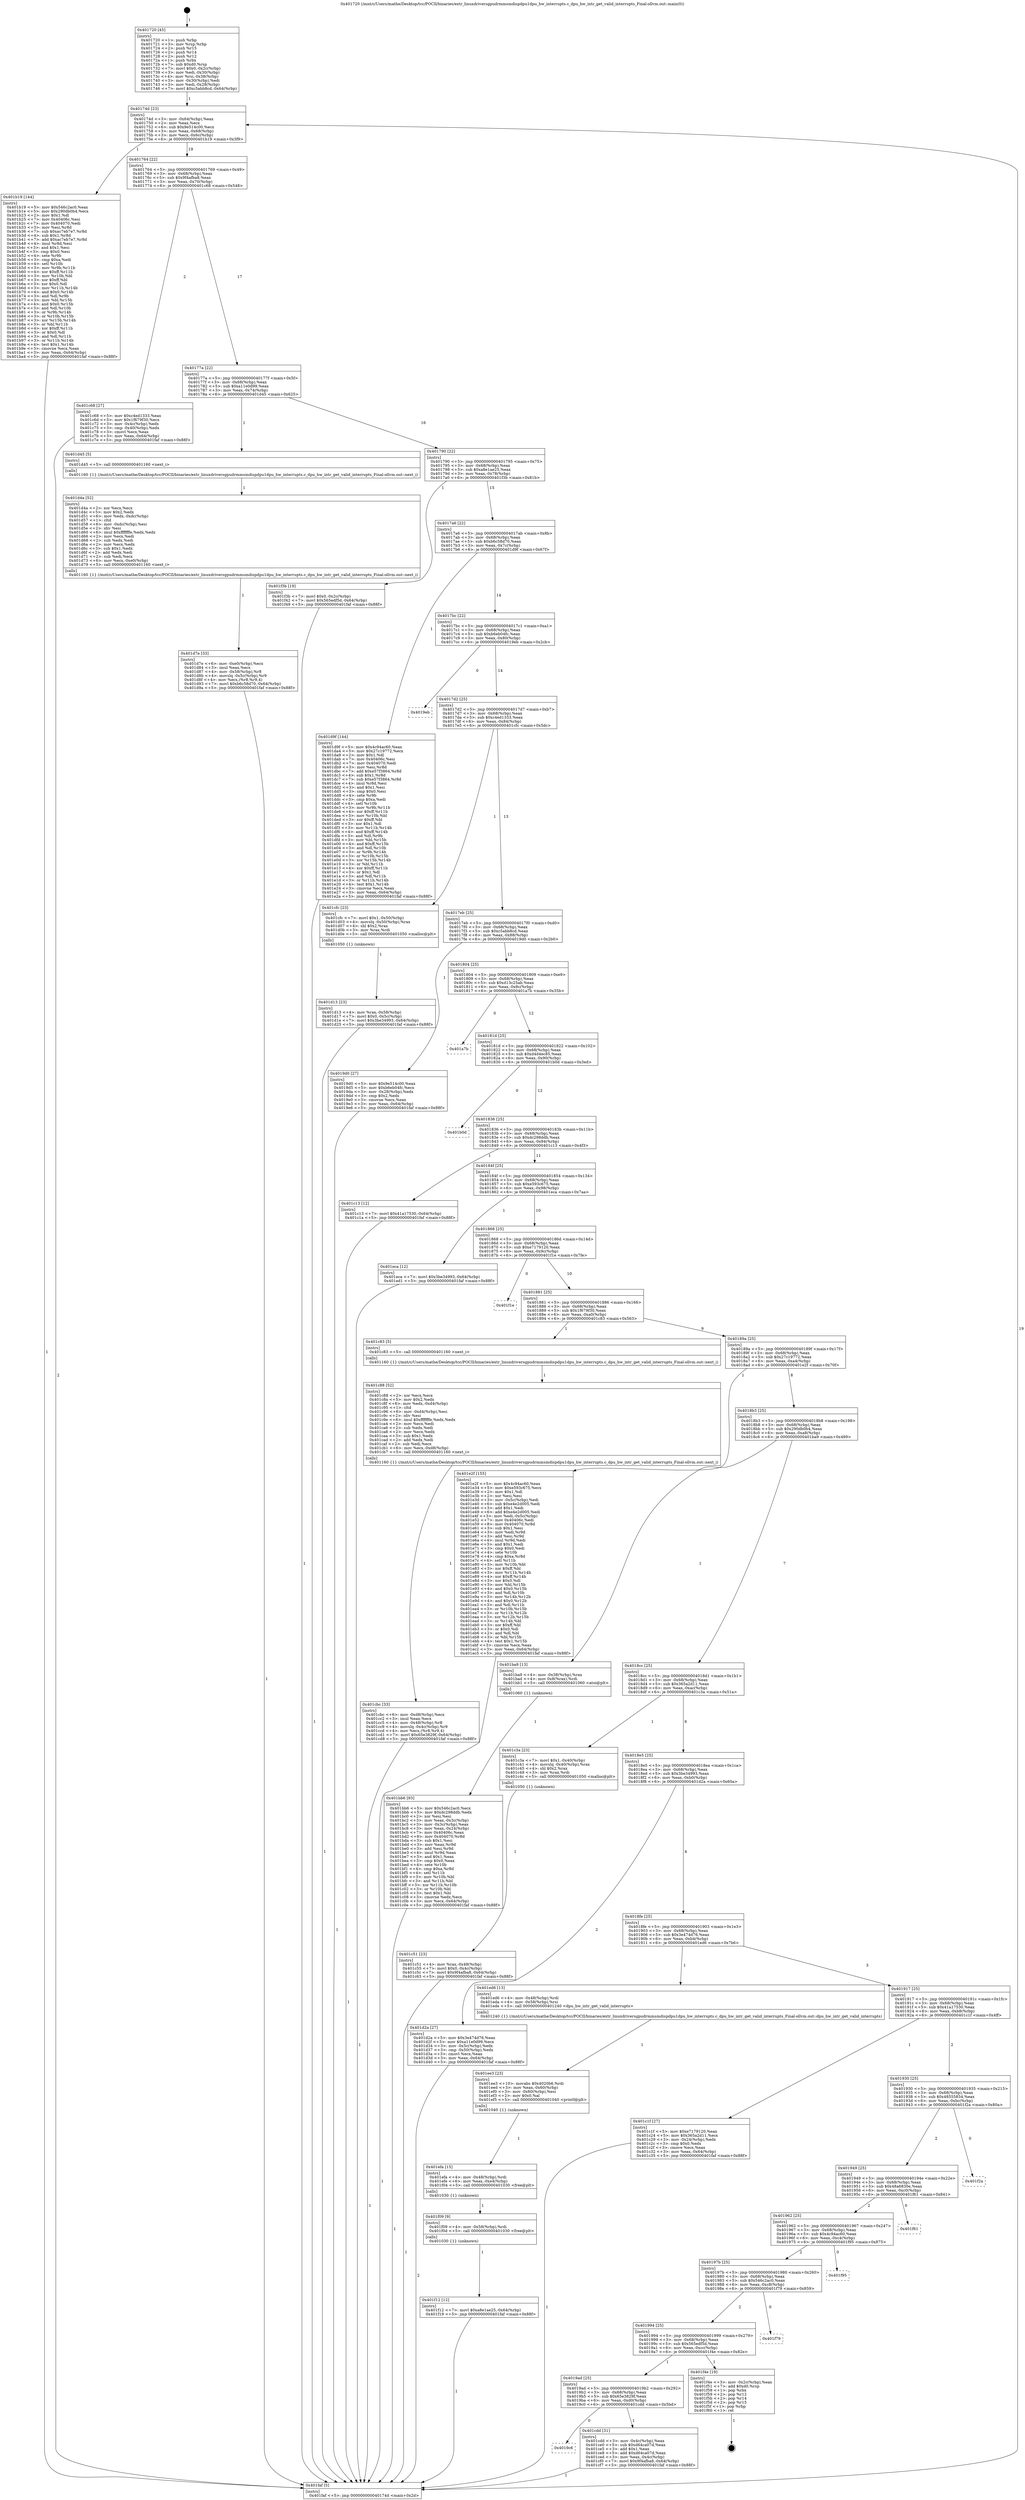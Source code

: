 digraph "0x401720" {
  label = "0x401720 (/mnt/c/Users/mathe/Desktop/tcc/POCII/binaries/extr_linuxdriversgpudrmmsmdispdpu1dpu_hw_interrupts.c_dpu_hw_intr_get_valid_interrupts_Final-ollvm.out::main(0))"
  labelloc = "t"
  node[shape=record]

  Entry [label="",width=0.3,height=0.3,shape=circle,fillcolor=black,style=filled]
  "0x40174d" [label="{
     0x40174d [23]\l
     | [instrs]\l
     &nbsp;&nbsp;0x40174d \<+3\>: mov -0x64(%rbp),%eax\l
     &nbsp;&nbsp;0x401750 \<+2\>: mov %eax,%ecx\l
     &nbsp;&nbsp;0x401752 \<+6\>: sub $0x9e514c00,%ecx\l
     &nbsp;&nbsp;0x401758 \<+3\>: mov %eax,-0x68(%rbp)\l
     &nbsp;&nbsp;0x40175b \<+3\>: mov %ecx,-0x6c(%rbp)\l
     &nbsp;&nbsp;0x40175e \<+6\>: je 0000000000401b19 \<main+0x3f9\>\l
  }"]
  "0x401b19" [label="{
     0x401b19 [144]\l
     | [instrs]\l
     &nbsp;&nbsp;0x401b19 \<+5\>: mov $0x546c2ac0,%eax\l
     &nbsp;&nbsp;0x401b1e \<+5\>: mov $0x290db0b4,%ecx\l
     &nbsp;&nbsp;0x401b23 \<+2\>: mov $0x1,%dl\l
     &nbsp;&nbsp;0x401b25 \<+7\>: mov 0x40406c,%esi\l
     &nbsp;&nbsp;0x401b2c \<+7\>: mov 0x404070,%edi\l
     &nbsp;&nbsp;0x401b33 \<+3\>: mov %esi,%r8d\l
     &nbsp;&nbsp;0x401b36 \<+7\>: sub $0xac7eb7e7,%r8d\l
     &nbsp;&nbsp;0x401b3d \<+4\>: sub $0x1,%r8d\l
     &nbsp;&nbsp;0x401b41 \<+7\>: add $0xac7eb7e7,%r8d\l
     &nbsp;&nbsp;0x401b48 \<+4\>: imul %r8d,%esi\l
     &nbsp;&nbsp;0x401b4c \<+3\>: and $0x1,%esi\l
     &nbsp;&nbsp;0x401b4f \<+3\>: cmp $0x0,%esi\l
     &nbsp;&nbsp;0x401b52 \<+4\>: sete %r9b\l
     &nbsp;&nbsp;0x401b56 \<+3\>: cmp $0xa,%edi\l
     &nbsp;&nbsp;0x401b59 \<+4\>: setl %r10b\l
     &nbsp;&nbsp;0x401b5d \<+3\>: mov %r9b,%r11b\l
     &nbsp;&nbsp;0x401b60 \<+4\>: xor $0xff,%r11b\l
     &nbsp;&nbsp;0x401b64 \<+3\>: mov %r10b,%bl\l
     &nbsp;&nbsp;0x401b67 \<+3\>: xor $0xff,%bl\l
     &nbsp;&nbsp;0x401b6a \<+3\>: xor $0x0,%dl\l
     &nbsp;&nbsp;0x401b6d \<+3\>: mov %r11b,%r14b\l
     &nbsp;&nbsp;0x401b70 \<+4\>: and $0x0,%r14b\l
     &nbsp;&nbsp;0x401b74 \<+3\>: and %dl,%r9b\l
     &nbsp;&nbsp;0x401b77 \<+3\>: mov %bl,%r15b\l
     &nbsp;&nbsp;0x401b7a \<+4\>: and $0x0,%r15b\l
     &nbsp;&nbsp;0x401b7e \<+3\>: and %dl,%r10b\l
     &nbsp;&nbsp;0x401b81 \<+3\>: or %r9b,%r14b\l
     &nbsp;&nbsp;0x401b84 \<+3\>: or %r10b,%r15b\l
     &nbsp;&nbsp;0x401b87 \<+3\>: xor %r15b,%r14b\l
     &nbsp;&nbsp;0x401b8a \<+3\>: or %bl,%r11b\l
     &nbsp;&nbsp;0x401b8d \<+4\>: xor $0xff,%r11b\l
     &nbsp;&nbsp;0x401b91 \<+3\>: or $0x0,%dl\l
     &nbsp;&nbsp;0x401b94 \<+3\>: and %dl,%r11b\l
     &nbsp;&nbsp;0x401b97 \<+3\>: or %r11b,%r14b\l
     &nbsp;&nbsp;0x401b9a \<+4\>: test $0x1,%r14b\l
     &nbsp;&nbsp;0x401b9e \<+3\>: cmovne %ecx,%eax\l
     &nbsp;&nbsp;0x401ba1 \<+3\>: mov %eax,-0x64(%rbp)\l
     &nbsp;&nbsp;0x401ba4 \<+5\>: jmp 0000000000401faf \<main+0x88f\>\l
  }"]
  "0x401764" [label="{
     0x401764 [22]\l
     | [instrs]\l
     &nbsp;&nbsp;0x401764 \<+5\>: jmp 0000000000401769 \<main+0x49\>\l
     &nbsp;&nbsp;0x401769 \<+3\>: mov -0x68(%rbp),%eax\l
     &nbsp;&nbsp;0x40176c \<+5\>: sub $0x9f4afba8,%eax\l
     &nbsp;&nbsp;0x401771 \<+3\>: mov %eax,-0x70(%rbp)\l
     &nbsp;&nbsp;0x401774 \<+6\>: je 0000000000401c68 \<main+0x548\>\l
  }"]
  Exit [label="",width=0.3,height=0.3,shape=circle,fillcolor=black,style=filled,peripheries=2]
  "0x401c68" [label="{
     0x401c68 [27]\l
     | [instrs]\l
     &nbsp;&nbsp;0x401c68 \<+5\>: mov $0xc4ed1333,%eax\l
     &nbsp;&nbsp;0x401c6d \<+5\>: mov $0x1f679f30,%ecx\l
     &nbsp;&nbsp;0x401c72 \<+3\>: mov -0x4c(%rbp),%edx\l
     &nbsp;&nbsp;0x401c75 \<+3\>: cmp -0x40(%rbp),%edx\l
     &nbsp;&nbsp;0x401c78 \<+3\>: cmovl %ecx,%eax\l
     &nbsp;&nbsp;0x401c7b \<+3\>: mov %eax,-0x64(%rbp)\l
     &nbsp;&nbsp;0x401c7e \<+5\>: jmp 0000000000401faf \<main+0x88f\>\l
  }"]
  "0x40177a" [label="{
     0x40177a [22]\l
     | [instrs]\l
     &nbsp;&nbsp;0x40177a \<+5\>: jmp 000000000040177f \<main+0x5f\>\l
     &nbsp;&nbsp;0x40177f \<+3\>: mov -0x68(%rbp),%eax\l
     &nbsp;&nbsp;0x401782 \<+5\>: sub $0xa11e0d99,%eax\l
     &nbsp;&nbsp;0x401787 \<+3\>: mov %eax,-0x74(%rbp)\l
     &nbsp;&nbsp;0x40178a \<+6\>: je 0000000000401d45 \<main+0x625\>\l
  }"]
  "0x401f12" [label="{
     0x401f12 [12]\l
     | [instrs]\l
     &nbsp;&nbsp;0x401f12 \<+7\>: movl $0xa8e1ae25,-0x64(%rbp)\l
     &nbsp;&nbsp;0x401f19 \<+5\>: jmp 0000000000401faf \<main+0x88f\>\l
  }"]
  "0x401d45" [label="{
     0x401d45 [5]\l
     | [instrs]\l
     &nbsp;&nbsp;0x401d45 \<+5\>: call 0000000000401160 \<next_i\>\l
     | [calls]\l
     &nbsp;&nbsp;0x401160 \{1\} (/mnt/c/Users/mathe/Desktop/tcc/POCII/binaries/extr_linuxdriversgpudrmmsmdispdpu1dpu_hw_interrupts.c_dpu_hw_intr_get_valid_interrupts_Final-ollvm.out::next_i)\l
  }"]
  "0x401790" [label="{
     0x401790 [22]\l
     | [instrs]\l
     &nbsp;&nbsp;0x401790 \<+5\>: jmp 0000000000401795 \<main+0x75\>\l
     &nbsp;&nbsp;0x401795 \<+3\>: mov -0x68(%rbp),%eax\l
     &nbsp;&nbsp;0x401798 \<+5\>: sub $0xa8e1ae25,%eax\l
     &nbsp;&nbsp;0x40179d \<+3\>: mov %eax,-0x78(%rbp)\l
     &nbsp;&nbsp;0x4017a0 \<+6\>: je 0000000000401f3b \<main+0x81b\>\l
  }"]
  "0x401f09" [label="{
     0x401f09 [9]\l
     | [instrs]\l
     &nbsp;&nbsp;0x401f09 \<+4\>: mov -0x58(%rbp),%rdi\l
     &nbsp;&nbsp;0x401f0d \<+5\>: call 0000000000401030 \<free@plt\>\l
     | [calls]\l
     &nbsp;&nbsp;0x401030 \{1\} (unknown)\l
  }"]
  "0x401f3b" [label="{
     0x401f3b [19]\l
     | [instrs]\l
     &nbsp;&nbsp;0x401f3b \<+7\>: movl $0x0,-0x2c(%rbp)\l
     &nbsp;&nbsp;0x401f42 \<+7\>: movl $0x565edf5d,-0x64(%rbp)\l
     &nbsp;&nbsp;0x401f49 \<+5\>: jmp 0000000000401faf \<main+0x88f\>\l
  }"]
  "0x4017a6" [label="{
     0x4017a6 [22]\l
     | [instrs]\l
     &nbsp;&nbsp;0x4017a6 \<+5\>: jmp 00000000004017ab \<main+0x8b\>\l
     &nbsp;&nbsp;0x4017ab \<+3\>: mov -0x68(%rbp),%eax\l
     &nbsp;&nbsp;0x4017ae \<+5\>: sub $0xb6c58d70,%eax\l
     &nbsp;&nbsp;0x4017b3 \<+3\>: mov %eax,-0x7c(%rbp)\l
     &nbsp;&nbsp;0x4017b6 \<+6\>: je 0000000000401d9f \<main+0x67f\>\l
  }"]
  "0x401efa" [label="{
     0x401efa [15]\l
     | [instrs]\l
     &nbsp;&nbsp;0x401efa \<+4\>: mov -0x48(%rbp),%rdi\l
     &nbsp;&nbsp;0x401efe \<+6\>: mov %eax,-0xe4(%rbp)\l
     &nbsp;&nbsp;0x401f04 \<+5\>: call 0000000000401030 \<free@plt\>\l
     | [calls]\l
     &nbsp;&nbsp;0x401030 \{1\} (unknown)\l
  }"]
  "0x401d9f" [label="{
     0x401d9f [144]\l
     | [instrs]\l
     &nbsp;&nbsp;0x401d9f \<+5\>: mov $0x4c94ac60,%eax\l
     &nbsp;&nbsp;0x401da4 \<+5\>: mov $0x27c19772,%ecx\l
     &nbsp;&nbsp;0x401da9 \<+2\>: mov $0x1,%dl\l
     &nbsp;&nbsp;0x401dab \<+7\>: mov 0x40406c,%esi\l
     &nbsp;&nbsp;0x401db2 \<+7\>: mov 0x404070,%edi\l
     &nbsp;&nbsp;0x401db9 \<+3\>: mov %esi,%r8d\l
     &nbsp;&nbsp;0x401dbc \<+7\>: add $0xe57f3864,%r8d\l
     &nbsp;&nbsp;0x401dc3 \<+4\>: sub $0x1,%r8d\l
     &nbsp;&nbsp;0x401dc7 \<+7\>: sub $0xe57f3864,%r8d\l
     &nbsp;&nbsp;0x401dce \<+4\>: imul %r8d,%esi\l
     &nbsp;&nbsp;0x401dd2 \<+3\>: and $0x1,%esi\l
     &nbsp;&nbsp;0x401dd5 \<+3\>: cmp $0x0,%esi\l
     &nbsp;&nbsp;0x401dd8 \<+4\>: sete %r9b\l
     &nbsp;&nbsp;0x401ddc \<+3\>: cmp $0xa,%edi\l
     &nbsp;&nbsp;0x401ddf \<+4\>: setl %r10b\l
     &nbsp;&nbsp;0x401de3 \<+3\>: mov %r9b,%r11b\l
     &nbsp;&nbsp;0x401de6 \<+4\>: xor $0xff,%r11b\l
     &nbsp;&nbsp;0x401dea \<+3\>: mov %r10b,%bl\l
     &nbsp;&nbsp;0x401ded \<+3\>: xor $0xff,%bl\l
     &nbsp;&nbsp;0x401df0 \<+3\>: xor $0x1,%dl\l
     &nbsp;&nbsp;0x401df3 \<+3\>: mov %r11b,%r14b\l
     &nbsp;&nbsp;0x401df6 \<+4\>: and $0xff,%r14b\l
     &nbsp;&nbsp;0x401dfa \<+3\>: and %dl,%r9b\l
     &nbsp;&nbsp;0x401dfd \<+3\>: mov %bl,%r15b\l
     &nbsp;&nbsp;0x401e00 \<+4\>: and $0xff,%r15b\l
     &nbsp;&nbsp;0x401e04 \<+3\>: and %dl,%r10b\l
     &nbsp;&nbsp;0x401e07 \<+3\>: or %r9b,%r14b\l
     &nbsp;&nbsp;0x401e0a \<+3\>: or %r10b,%r15b\l
     &nbsp;&nbsp;0x401e0d \<+3\>: xor %r15b,%r14b\l
     &nbsp;&nbsp;0x401e10 \<+3\>: or %bl,%r11b\l
     &nbsp;&nbsp;0x401e13 \<+4\>: xor $0xff,%r11b\l
     &nbsp;&nbsp;0x401e17 \<+3\>: or $0x1,%dl\l
     &nbsp;&nbsp;0x401e1a \<+3\>: and %dl,%r11b\l
     &nbsp;&nbsp;0x401e1d \<+3\>: or %r11b,%r14b\l
     &nbsp;&nbsp;0x401e20 \<+4\>: test $0x1,%r14b\l
     &nbsp;&nbsp;0x401e24 \<+3\>: cmovne %ecx,%eax\l
     &nbsp;&nbsp;0x401e27 \<+3\>: mov %eax,-0x64(%rbp)\l
     &nbsp;&nbsp;0x401e2a \<+5\>: jmp 0000000000401faf \<main+0x88f\>\l
  }"]
  "0x4017bc" [label="{
     0x4017bc [22]\l
     | [instrs]\l
     &nbsp;&nbsp;0x4017bc \<+5\>: jmp 00000000004017c1 \<main+0xa1\>\l
     &nbsp;&nbsp;0x4017c1 \<+3\>: mov -0x68(%rbp),%eax\l
     &nbsp;&nbsp;0x4017c4 \<+5\>: sub $0xb6eb04fc,%eax\l
     &nbsp;&nbsp;0x4017c9 \<+3\>: mov %eax,-0x80(%rbp)\l
     &nbsp;&nbsp;0x4017cc \<+6\>: je 00000000004019eb \<main+0x2cb\>\l
  }"]
  "0x401ee3" [label="{
     0x401ee3 [23]\l
     | [instrs]\l
     &nbsp;&nbsp;0x401ee3 \<+10\>: movabs $0x4020b6,%rdi\l
     &nbsp;&nbsp;0x401eed \<+3\>: mov %eax,-0x60(%rbp)\l
     &nbsp;&nbsp;0x401ef0 \<+3\>: mov -0x60(%rbp),%esi\l
     &nbsp;&nbsp;0x401ef3 \<+2\>: mov $0x0,%al\l
     &nbsp;&nbsp;0x401ef5 \<+5\>: call 0000000000401040 \<printf@plt\>\l
     | [calls]\l
     &nbsp;&nbsp;0x401040 \{1\} (unknown)\l
  }"]
  "0x4019eb" [label="{
     0x4019eb\l
  }", style=dashed]
  "0x4017d2" [label="{
     0x4017d2 [25]\l
     | [instrs]\l
     &nbsp;&nbsp;0x4017d2 \<+5\>: jmp 00000000004017d7 \<main+0xb7\>\l
     &nbsp;&nbsp;0x4017d7 \<+3\>: mov -0x68(%rbp),%eax\l
     &nbsp;&nbsp;0x4017da \<+5\>: sub $0xc4ed1333,%eax\l
     &nbsp;&nbsp;0x4017df \<+6\>: mov %eax,-0x84(%rbp)\l
     &nbsp;&nbsp;0x4017e5 \<+6\>: je 0000000000401cfc \<main+0x5dc\>\l
  }"]
  "0x401d7e" [label="{
     0x401d7e [33]\l
     | [instrs]\l
     &nbsp;&nbsp;0x401d7e \<+6\>: mov -0xe0(%rbp),%ecx\l
     &nbsp;&nbsp;0x401d84 \<+3\>: imul %eax,%ecx\l
     &nbsp;&nbsp;0x401d87 \<+4\>: mov -0x58(%rbp),%r8\l
     &nbsp;&nbsp;0x401d8b \<+4\>: movslq -0x5c(%rbp),%r9\l
     &nbsp;&nbsp;0x401d8f \<+4\>: mov %ecx,(%r8,%r9,4)\l
     &nbsp;&nbsp;0x401d93 \<+7\>: movl $0xb6c58d70,-0x64(%rbp)\l
     &nbsp;&nbsp;0x401d9a \<+5\>: jmp 0000000000401faf \<main+0x88f\>\l
  }"]
  "0x401cfc" [label="{
     0x401cfc [23]\l
     | [instrs]\l
     &nbsp;&nbsp;0x401cfc \<+7\>: movl $0x1,-0x50(%rbp)\l
     &nbsp;&nbsp;0x401d03 \<+4\>: movslq -0x50(%rbp),%rax\l
     &nbsp;&nbsp;0x401d07 \<+4\>: shl $0x2,%rax\l
     &nbsp;&nbsp;0x401d0b \<+3\>: mov %rax,%rdi\l
     &nbsp;&nbsp;0x401d0e \<+5\>: call 0000000000401050 \<malloc@plt\>\l
     | [calls]\l
     &nbsp;&nbsp;0x401050 \{1\} (unknown)\l
  }"]
  "0x4017eb" [label="{
     0x4017eb [25]\l
     | [instrs]\l
     &nbsp;&nbsp;0x4017eb \<+5\>: jmp 00000000004017f0 \<main+0xd0\>\l
     &nbsp;&nbsp;0x4017f0 \<+3\>: mov -0x68(%rbp),%eax\l
     &nbsp;&nbsp;0x4017f3 \<+5\>: sub $0xc5abb8cd,%eax\l
     &nbsp;&nbsp;0x4017f8 \<+6\>: mov %eax,-0x88(%rbp)\l
     &nbsp;&nbsp;0x4017fe \<+6\>: je 00000000004019d0 \<main+0x2b0\>\l
  }"]
  "0x401d4a" [label="{
     0x401d4a [52]\l
     | [instrs]\l
     &nbsp;&nbsp;0x401d4a \<+2\>: xor %ecx,%ecx\l
     &nbsp;&nbsp;0x401d4c \<+5\>: mov $0x2,%edx\l
     &nbsp;&nbsp;0x401d51 \<+6\>: mov %edx,-0xdc(%rbp)\l
     &nbsp;&nbsp;0x401d57 \<+1\>: cltd\l
     &nbsp;&nbsp;0x401d58 \<+6\>: mov -0xdc(%rbp),%esi\l
     &nbsp;&nbsp;0x401d5e \<+2\>: idiv %esi\l
     &nbsp;&nbsp;0x401d60 \<+6\>: imul $0xfffffffe,%edx,%edx\l
     &nbsp;&nbsp;0x401d66 \<+2\>: mov %ecx,%edi\l
     &nbsp;&nbsp;0x401d68 \<+2\>: sub %edx,%edi\l
     &nbsp;&nbsp;0x401d6a \<+2\>: mov %ecx,%edx\l
     &nbsp;&nbsp;0x401d6c \<+3\>: sub $0x1,%edx\l
     &nbsp;&nbsp;0x401d6f \<+2\>: add %edx,%edi\l
     &nbsp;&nbsp;0x401d71 \<+2\>: sub %edi,%ecx\l
     &nbsp;&nbsp;0x401d73 \<+6\>: mov %ecx,-0xe0(%rbp)\l
     &nbsp;&nbsp;0x401d79 \<+5\>: call 0000000000401160 \<next_i\>\l
     | [calls]\l
     &nbsp;&nbsp;0x401160 \{1\} (/mnt/c/Users/mathe/Desktop/tcc/POCII/binaries/extr_linuxdriversgpudrmmsmdispdpu1dpu_hw_interrupts.c_dpu_hw_intr_get_valid_interrupts_Final-ollvm.out::next_i)\l
  }"]
  "0x4019d0" [label="{
     0x4019d0 [27]\l
     | [instrs]\l
     &nbsp;&nbsp;0x4019d0 \<+5\>: mov $0x9e514c00,%eax\l
     &nbsp;&nbsp;0x4019d5 \<+5\>: mov $0xb6eb04fc,%ecx\l
     &nbsp;&nbsp;0x4019da \<+3\>: mov -0x28(%rbp),%edx\l
     &nbsp;&nbsp;0x4019dd \<+3\>: cmp $0x2,%edx\l
     &nbsp;&nbsp;0x4019e0 \<+3\>: cmovne %ecx,%eax\l
     &nbsp;&nbsp;0x4019e3 \<+3\>: mov %eax,-0x64(%rbp)\l
     &nbsp;&nbsp;0x4019e6 \<+5\>: jmp 0000000000401faf \<main+0x88f\>\l
  }"]
  "0x401804" [label="{
     0x401804 [25]\l
     | [instrs]\l
     &nbsp;&nbsp;0x401804 \<+5\>: jmp 0000000000401809 \<main+0xe9\>\l
     &nbsp;&nbsp;0x401809 \<+3\>: mov -0x68(%rbp),%eax\l
     &nbsp;&nbsp;0x40180c \<+5\>: sub $0xd13c25ab,%eax\l
     &nbsp;&nbsp;0x401811 \<+6\>: mov %eax,-0x8c(%rbp)\l
     &nbsp;&nbsp;0x401817 \<+6\>: je 0000000000401a7b \<main+0x35b\>\l
  }"]
  "0x401faf" [label="{
     0x401faf [5]\l
     | [instrs]\l
     &nbsp;&nbsp;0x401faf \<+5\>: jmp 000000000040174d \<main+0x2d\>\l
  }"]
  "0x401720" [label="{
     0x401720 [45]\l
     | [instrs]\l
     &nbsp;&nbsp;0x401720 \<+1\>: push %rbp\l
     &nbsp;&nbsp;0x401721 \<+3\>: mov %rsp,%rbp\l
     &nbsp;&nbsp;0x401724 \<+2\>: push %r15\l
     &nbsp;&nbsp;0x401726 \<+2\>: push %r14\l
     &nbsp;&nbsp;0x401728 \<+2\>: push %r12\l
     &nbsp;&nbsp;0x40172a \<+1\>: push %rbx\l
     &nbsp;&nbsp;0x40172b \<+7\>: sub $0xd0,%rsp\l
     &nbsp;&nbsp;0x401732 \<+7\>: movl $0x0,-0x2c(%rbp)\l
     &nbsp;&nbsp;0x401739 \<+3\>: mov %edi,-0x30(%rbp)\l
     &nbsp;&nbsp;0x40173c \<+4\>: mov %rsi,-0x38(%rbp)\l
     &nbsp;&nbsp;0x401740 \<+3\>: mov -0x30(%rbp),%edi\l
     &nbsp;&nbsp;0x401743 \<+3\>: mov %edi,-0x28(%rbp)\l
     &nbsp;&nbsp;0x401746 \<+7\>: movl $0xc5abb8cd,-0x64(%rbp)\l
  }"]
  "0x401d13" [label="{
     0x401d13 [23]\l
     | [instrs]\l
     &nbsp;&nbsp;0x401d13 \<+4\>: mov %rax,-0x58(%rbp)\l
     &nbsp;&nbsp;0x401d17 \<+7\>: movl $0x0,-0x5c(%rbp)\l
     &nbsp;&nbsp;0x401d1e \<+7\>: movl $0x3be34993,-0x64(%rbp)\l
     &nbsp;&nbsp;0x401d25 \<+5\>: jmp 0000000000401faf \<main+0x88f\>\l
  }"]
  "0x401a7b" [label="{
     0x401a7b\l
  }", style=dashed]
  "0x40181d" [label="{
     0x40181d [25]\l
     | [instrs]\l
     &nbsp;&nbsp;0x40181d \<+5\>: jmp 0000000000401822 \<main+0x102\>\l
     &nbsp;&nbsp;0x401822 \<+3\>: mov -0x68(%rbp),%eax\l
     &nbsp;&nbsp;0x401825 \<+5\>: sub $0xd4d4ec85,%eax\l
     &nbsp;&nbsp;0x40182a \<+6\>: mov %eax,-0x90(%rbp)\l
     &nbsp;&nbsp;0x401830 \<+6\>: je 0000000000401b0d \<main+0x3ed\>\l
  }"]
  "0x4019c6" [label="{
     0x4019c6\l
  }", style=dashed]
  "0x401b0d" [label="{
     0x401b0d\l
  }", style=dashed]
  "0x401836" [label="{
     0x401836 [25]\l
     | [instrs]\l
     &nbsp;&nbsp;0x401836 \<+5\>: jmp 000000000040183b \<main+0x11b\>\l
     &nbsp;&nbsp;0x40183b \<+3\>: mov -0x68(%rbp),%eax\l
     &nbsp;&nbsp;0x40183e \<+5\>: sub $0xdc298ddb,%eax\l
     &nbsp;&nbsp;0x401843 \<+6\>: mov %eax,-0x94(%rbp)\l
     &nbsp;&nbsp;0x401849 \<+6\>: je 0000000000401c13 \<main+0x4f3\>\l
  }"]
  "0x401cdd" [label="{
     0x401cdd [31]\l
     | [instrs]\l
     &nbsp;&nbsp;0x401cdd \<+3\>: mov -0x4c(%rbp),%eax\l
     &nbsp;&nbsp;0x401ce0 \<+5\>: sub $0xd64ca07d,%eax\l
     &nbsp;&nbsp;0x401ce5 \<+3\>: add $0x1,%eax\l
     &nbsp;&nbsp;0x401ce8 \<+5\>: add $0xd64ca07d,%eax\l
     &nbsp;&nbsp;0x401ced \<+3\>: mov %eax,-0x4c(%rbp)\l
     &nbsp;&nbsp;0x401cf0 \<+7\>: movl $0x9f4afba8,-0x64(%rbp)\l
     &nbsp;&nbsp;0x401cf7 \<+5\>: jmp 0000000000401faf \<main+0x88f\>\l
  }"]
  "0x401c13" [label="{
     0x401c13 [12]\l
     | [instrs]\l
     &nbsp;&nbsp;0x401c13 \<+7\>: movl $0x41a17530,-0x64(%rbp)\l
     &nbsp;&nbsp;0x401c1a \<+5\>: jmp 0000000000401faf \<main+0x88f\>\l
  }"]
  "0x40184f" [label="{
     0x40184f [25]\l
     | [instrs]\l
     &nbsp;&nbsp;0x40184f \<+5\>: jmp 0000000000401854 \<main+0x134\>\l
     &nbsp;&nbsp;0x401854 \<+3\>: mov -0x68(%rbp),%eax\l
     &nbsp;&nbsp;0x401857 \<+5\>: sub $0xe593c675,%eax\l
     &nbsp;&nbsp;0x40185c \<+6\>: mov %eax,-0x98(%rbp)\l
     &nbsp;&nbsp;0x401862 \<+6\>: je 0000000000401eca \<main+0x7aa\>\l
  }"]
  "0x4019ad" [label="{
     0x4019ad [25]\l
     | [instrs]\l
     &nbsp;&nbsp;0x4019ad \<+5\>: jmp 00000000004019b2 \<main+0x292\>\l
     &nbsp;&nbsp;0x4019b2 \<+3\>: mov -0x68(%rbp),%eax\l
     &nbsp;&nbsp;0x4019b5 \<+5\>: sub $0x65e3829f,%eax\l
     &nbsp;&nbsp;0x4019ba \<+6\>: mov %eax,-0xd0(%rbp)\l
     &nbsp;&nbsp;0x4019c0 \<+6\>: je 0000000000401cdd \<main+0x5bd\>\l
  }"]
  "0x401eca" [label="{
     0x401eca [12]\l
     | [instrs]\l
     &nbsp;&nbsp;0x401eca \<+7\>: movl $0x3be34993,-0x64(%rbp)\l
     &nbsp;&nbsp;0x401ed1 \<+5\>: jmp 0000000000401faf \<main+0x88f\>\l
  }"]
  "0x401868" [label="{
     0x401868 [25]\l
     | [instrs]\l
     &nbsp;&nbsp;0x401868 \<+5\>: jmp 000000000040186d \<main+0x14d\>\l
     &nbsp;&nbsp;0x40186d \<+3\>: mov -0x68(%rbp),%eax\l
     &nbsp;&nbsp;0x401870 \<+5\>: sub $0xe7179120,%eax\l
     &nbsp;&nbsp;0x401875 \<+6\>: mov %eax,-0x9c(%rbp)\l
     &nbsp;&nbsp;0x40187b \<+6\>: je 0000000000401f1e \<main+0x7fe\>\l
  }"]
  "0x401f4e" [label="{
     0x401f4e [19]\l
     | [instrs]\l
     &nbsp;&nbsp;0x401f4e \<+3\>: mov -0x2c(%rbp),%eax\l
     &nbsp;&nbsp;0x401f51 \<+7\>: add $0xd0,%rsp\l
     &nbsp;&nbsp;0x401f58 \<+1\>: pop %rbx\l
     &nbsp;&nbsp;0x401f59 \<+2\>: pop %r12\l
     &nbsp;&nbsp;0x401f5b \<+2\>: pop %r14\l
     &nbsp;&nbsp;0x401f5d \<+2\>: pop %r15\l
     &nbsp;&nbsp;0x401f5f \<+1\>: pop %rbp\l
     &nbsp;&nbsp;0x401f60 \<+1\>: ret\l
  }"]
  "0x401f1e" [label="{
     0x401f1e\l
  }", style=dashed]
  "0x401881" [label="{
     0x401881 [25]\l
     | [instrs]\l
     &nbsp;&nbsp;0x401881 \<+5\>: jmp 0000000000401886 \<main+0x166\>\l
     &nbsp;&nbsp;0x401886 \<+3\>: mov -0x68(%rbp),%eax\l
     &nbsp;&nbsp;0x401889 \<+5\>: sub $0x1f679f30,%eax\l
     &nbsp;&nbsp;0x40188e \<+6\>: mov %eax,-0xa0(%rbp)\l
     &nbsp;&nbsp;0x401894 \<+6\>: je 0000000000401c83 \<main+0x563\>\l
  }"]
  "0x401994" [label="{
     0x401994 [25]\l
     | [instrs]\l
     &nbsp;&nbsp;0x401994 \<+5\>: jmp 0000000000401999 \<main+0x279\>\l
     &nbsp;&nbsp;0x401999 \<+3\>: mov -0x68(%rbp),%eax\l
     &nbsp;&nbsp;0x40199c \<+5\>: sub $0x565edf5d,%eax\l
     &nbsp;&nbsp;0x4019a1 \<+6\>: mov %eax,-0xcc(%rbp)\l
     &nbsp;&nbsp;0x4019a7 \<+6\>: je 0000000000401f4e \<main+0x82e\>\l
  }"]
  "0x401c83" [label="{
     0x401c83 [5]\l
     | [instrs]\l
     &nbsp;&nbsp;0x401c83 \<+5\>: call 0000000000401160 \<next_i\>\l
     | [calls]\l
     &nbsp;&nbsp;0x401160 \{1\} (/mnt/c/Users/mathe/Desktop/tcc/POCII/binaries/extr_linuxdriversgpudrmmsmdispdpu1dpu_hw_interrupts.c_dpu_hw_intr_get_valid_interrupts_Final-ollvm.out::next_i)\l
  }"]
  "0x40189a" [label="{
     0x40189a [25]\l
     | [instrs]\l
     &nbsp;&nbsp;0x40189a \<+5\>: jmp 000000000040189f \<main+0x17f\>\l
     &nbsp;&nbsp;0x40189f \<+3\>: mov -0x68(%rbp),%eax\l
     &nbsp;&nbsp;0x4018a2 \<+5\>: sub $0x27c19772,%eax\l
     &nbsp;&nbsp;0x4018a7 \<+6\>: mov %eax,-0xa4(%rbp)\l
     &nbsp;&nbsp;0x4018ad \<+6\>: je 0000000000401e2f \<main+0x70f\>\l
  }"]
  "0x401f79" [label="{
     0x401f79\l
  }", style=dashed]
  "0x401e2f" [label="{
     0x401e2f [155]\l
     | [instrs]\l
     &nbsp;&nbsp;0x401e2f \<+5\>: mov $0x4c94ac60,%eax\l
     &nbsp;&nbsp;0x401e34 \<+5\>: mov $0xe593c675,%ecx\l
     &nbsp;&nbsp;0x401e39 \<+2\>: mov $0x1,%dl\l
     &nbsp;&nbsp;0x401e3b \<+2\>: xor %esi,%esi\l
     &nbsp;&nbsp;0x401e3d \<+3\>: mov -0x5c(%rbp),%edi\l
     &nbsp;&nbsp;0x401e40 \<+6\>: sub $0xe4e2d005,%edi\l
     &nbsp;&nbsp;0x401e46 \<+3\>: add $0x1,%edi\l
     &nbsp;&nbsp;0x401e49 \<+6\>: add $0xe4e2d005,%edi\l
     &nbsp;&nbsp;0x401e4f \<+3\>: mov %edi,-0x5c(%rbp)\l
     &nbsp;&nbsp;0x401e52 \<+7\>: mov 0x40406c,%edi\l
     &nbsp;&nbsp;0x401e59 \<+8\>: mov 0x404070,%r8d\l
     &nbsp;&nbsp;0x401e61 \<+3\>: sub $0x1,%esi\l
     &nbsp;&nbsp;0x401e64 \<+3\>: mov %edi,%r9d\l
     &nbsp;&nbsp;0x401e67 \<+3\>: add %esi,%r9d\l
     &nbsp;&nbsp;0x401e6a \<+4\>: imul %r9d,%edi\l
     &nbsp;&nbsp;0x401e6e \<+3\>: and $0x1,%edi\l
     &nbsp;&nbsp;0x401e71 \<+3\>: cmp $0x0,%edi\l
     &nbsp;&nbsp;0x401e74 \<+4\>: sete %r10b\l
     &nbsp;&nbsp;0x401e78 \<+4\>: cmp $0xa,%r8d\l
     &nbsp;&nbsp;0x401e7c \<+4\>: setl %r11b\l
     &nbsp;&nbsp;0x401e80 \<+3\>: mov %r10b,%bl\l
     &nbsp;&nbsp;0x401e83 \<+3\>: xor $0xff,%bl\l
     &nbsp;&nbsp;0x401e86 \<+3\>: mov %r11b,%r14b\l
     &nbsp;&nbsp;0x401e89 \<+4\>: xor $0xff,%r14b\l
     &nbsp;&nbsp;0x401e8d \<+3\>: xor $0x0,%dl\l
     &nbsp;&nbsp;0x401e90 \<+3\>: mov %bl,%r15b\l
     &nbsp;&nbsp;0x401e93 \<+4\>: and $0x0,%r15b\l
     &nbsp;&nbsp;0x401e97 \<+3\>: and %dl,%r10b\l
     &nbsp;&nbsp;0x401e9a \<+3\>: mov %r14b,%r12b\l
     &nbsp;&nbsp;0x401e9d \<+4\>: and $0x0,%r12b\l
     &nbsp;&nbsp;0x401ea1 \<+3\>: and %dl,%r11b\l
     &nbsp;&nbsp;0x401ea4 \<+3\>: or %r10b,%r15b\l
     &nbsp;&nbsp;0x401ea7 \<+3\>: or %r11b,%r12b\l
     &nbsp;&nbsp;0x401eaa \<+3\>: xor %r12b,%r15b\l
     &nbsp;&nbsp;0x401ead \<+3\>: or %r14b,%bl\l
     &nbsp;&nbsp;0x401eb0 \<+3\>: xor $0xff,%bl\l
     &nbsp;&nbsp;0x401eb3 \<+3\>: or $0x0,%dl\l
     &nbsp;&nbsp;0x401eb6 \<+2\>: and %dl,%bl\l
     &nbsp;&nbsp;0x401eb8 \<+3\>: or %bl,%r15b\l
     &nbsp;&nbsp;0x401ebb \<+4\>: test $0x1,%r15b\l
     &nbsp;&nbsp;0x401ebf \<+3\>: cmovne %ecx,%eax\l
     &nbsp;&nbsp;0x401ec2 \<+3\>: mov %eax,-0x64(%rbp)\l
     &nbsp;&nbsp;0x401ec5 \<+5\>: jmp 0000000000401faf \<main+0x88f\>\l
  }"]
  "0x4018b3" [label="{
     0x4018b3 [25]\l
     | [instrs]\l
     &nbsp;&nbsp;0x4018b3 \<+5\>: jmp 00000000004018b8 \<main+0x198\>\l
     &nbsp;&nbsp;0x4018b8 \<+3\>: mov -0x68(%rbp),%eax\l
     &nbsp;&nbsp;0x4018bb \<+5\>: sub $0x290db0b4,%eax\l
     &nbsp;&nbsp;0x4018c0 \<+6\>: mov %eax,-0xa8(%rbp)\l
     &nbsp;&nbsp;0x4018c6 \<+6\>: je 0000000000401ba9 \<main+0x489\>\l
  }"]
  "0x40197b" [label="{
     0x40197b [25]\l
     | [instrs]\l
     &nbsp;&nbsp;0x40197b \<+5\>: jmp 0000000000401980 \<main+0x260\>\l
     &nbsp;&nbsp;0x401980 \<+3\>: mov -0x68(%rbp),%eax\l
     &nbsp;&nbsp;0x401983 \<+5\>: sub $0x546c2ac0,%eax\l
     &nbsp;&nbsp;0x401988 \<+6\>: mov %eax,-0xc8(%rbp)\l
     &nbsp;&nbsp;0x40198e \<+6\>: je 0000000000401f79 \<main+0x859\>\l
  }"]
  "0x401ba9" [label="{
     0x401ba9 [13]\l
     | [instrs]\l
     &nbsp;&nbsp;0x401ba9 \<+4\>: mov -0x38(%rbp),%rax\l
     &nbsp;&nbsp;0x401bad \<+4\>: mov 0x8(%rax),%rdi\l
     &nbsp;&nbsp;0x401bb1 \<+5\>: call 0000000000401060 \<atoi@plt\>\l
     | [calls]\l
     &nbsp;&nbsp;0x401060 \{1\} (unknown)\l
  }"]
  "0x4018cc" [label="{
     0x4018cc [25]\l
     | [instrs]\l
     &nbsp;&nbsp;0x4018cc \<+5\>: jmp 00000000004018d1 \<main+0x1b1\>\l
     &nbsp;&nbsp;0x4018d1 \<+3\>: mov -0x68(%rbp),%eax\l
     &nbsp;&nbsp;0x4018d4 \<+5\>: sub $0x365a2d11,%eax\l
     &nbsp;&nbsp;0x4018d9 \<+6\>: mov %eax,-0xac(%rbp)\l
     &nbsp;&nbsp;0x4018df \<+6\>: je 0000000000401c3a \<main+0x51a\>\l
  }"]
  "0x401bb6" [label="{
     0x401bb6 [93]\l
     | [instrs]\l
     &nbsp;&nbsp;0x401bb6 \<+5\>: mov $0x546c2ac0,%ecx\l
     &nbsp;&nbsp;0x401bbb \<+5\>: mov $0xdc298ddb,%edx\l
     &nbsp;&nbsp;0x401bc0 \<+2\>: xor %esi,%esi\l
     &nbsp;&nbsp;0x401bc2 \<+3\>: mov %eax,-0x3c(%rbp)\l
     &nbsp;&nbsp;0x401bc5 \<+3\>: mov -0x3c(%rbp),%eax\l
     &nbsp;&nbsp;0x401bc8 \<+3\>: mov %eax,-0x24(%rbp)\l
     &nbsp;&nbsp;0x401bcb \<+7\>: mov 0x40406c,%eax\l
     &nbsp;&nbsp;0x401bd2 \<+8\>: mov 0x404070,%r8d\l
     &nbsp;&nbsp;0x401bda \<+3\>: sub $0x1,%esi\l
     &nbsp;&nbsp;0x401bdd \<+3\>: mov %eax,%r9d\l
     &nbsp;&nbsp;0x401be0 \<+3\>: add %esi,%r9d\l
     &nbsp;&nbsp;0x401be3 \<+4\>: imul %r9d,%eax\l
     &nbsp;&nbsp;0x401be7 \<+3\>: and $0x1,%eax\l
     &nbsp;&nbsp;0x401bea \<+3\>: cmp $0x0,%eax\l
     &nbsp;&nbsp;0x401bed \<+4\>: sete %r10b\l
     &nbsp;&nbsp;0x401bf1 \<+4\>: cmp $0xa,%r8d\l
     &nbsp;&nbsp;0x401bf5 \<+4\>: setl %r11b\l
     &nbsp;&nbsp;0x401bf9 \<+3\>: mov %r10b,%bl\l
     &nbsp;&nbsp;0x401bfc \<+3\>: and %r11b,%bl\l
     &nbsp;&nbsp;0x401bff \<+3\>: xor %r11b,%r10b\l
     &nbsp;&nbsp;0x401c02 \<+3\>: or %r10b,%bl\l
     &nbsp;&nbsp;0x401c05 \<+3\>: test $0x1,%bl\l
     &nbsp;&nbsp;0x401c08 \<+3\>: cmovne %edx,%ecx\l
     &nbsp;&nbsp;0x401c0b \<+3\>: mov %ecx,-0x64(%rbp)\l
     &nbsp;&nbsp;0x401c0e \<+5\>: jmp 0000000000401faf \<main+0x88f\>\l
  }"]
  "0x401f95" [label="{
     0x401f95\l
  }", style=dashed]
  "0x401c3a" [label="{
     0x401c3a [23]\l
     | [instrs]\l
     &nbsp;&nbsp;0x401c3a \<+7\>: movl $0x1,-0x40(%rbp)\l
     &nbsp;&nbsp;0x401c41 \<+4\>: movslq -0x40(%rbp),%rax\l
     &nbsp;&nbsp;0x401c45 \<+4\>: shl $0x2,%rax\l
     &nbsp;&nbsp;0x401c49 \<+3\>: mov %rax,%rdi\l
     &nbsp;&nbsp;0x401c4c \<+5\>: call 0000000000401050 \<malloc@plt\>\l
     | [calls]\l
     &nbsp;&nbsp;0x401050 \{1\} (unknown)\l
  }"]
  "0x4018e5" [label="{
     0x4018e5 [25]\l
     | [instrs]\l
     &nbsp;&nbsp;0x4018e5 \<+5\>: jmp 00000000004018ea \<main+0x1ca\>\l
     &nbsp;&nbsp;0x4018ea \<+3\>: mov -0x68(%rbp),%eax\l
     &nbsp;&nbsp;0x4018ed \<+5\>: sub $0x3be34993,%eax\l
     &nbsp;&nbsp;0x4018f2 \<+6\>: mov %eax,-0xb0(%rbp)\l
     &nbsp;&nbsp;0x4018f8 \<+6\>: je 0000000000401d2a \<main+0x60a\>\l
  }"]
  "0x401962" [label="{
     0x401962 [25]\l
     | [instrs]\l
     &nbsp;&nbsp;0x401962 \<+5\>: jmp 0000000000401967 \<main+0x247\>\l
     &nbsp;&nbsp;0x401967 \<+3\>: mov -0x68(%rbp),%eax\l
     &nbsp;&nbsp;0x40196a \<+5\>: sub $0x4c94ac60,%eax\l
     &nbsp;&nbsp;0x40196f \<+6\>: mov %eax,-0xc4(%rbp)\l
     &nbsp;&nbsp;0x401975 \<+6\>: je 0000000000401f95 \<main+0x875\>\l
  }"]
  "0x401d2a" [label="{
     0x401d2a [27]\l
     | [instrs]\l
     &nbsp;&nbsp;0x401d2a \<+5\>: mov $0x3e474d76,%eax\l
     &nbsp;&nbsp;0x401d2f \<+5\>: mov $0xa11e0d99,%ecx\l
     &nbsp;&nbsp;0x401d34 \<+3\>: mov -0x5c(%rbp),%edx\l
     &nbsp;&nbsp;0x401d37 \<+3\>: cmp -0x50(%rbp),%edx\l
     &nbsp;&nbsp;0x401d3a \<+3\>: cmovl %ecx,%eax\l
     &nbsp;&nbsp;0x401d3d \<+3\>: mov %eax,-0x64(%rbp)\l
     &nbsp;&nbsp;0x401d40 \<+5\>: jmp 0000000000401faf \<main+0x88f\>\l
  }"]
  "0x4018fe" [label="{
     0x4018fe [25]\l
     | [instrs]\l
     &nbsp;&nbsp;0x4018fe \<+5\>: jmp 0000000000401903 \<main+0x1e3\>\l
     &nbsp;&nbsp;0x401903 \<+3\>: mov -0x68(%rbp),%eax\l
     &nbsp;&nbsp;0x401906 \<+5\>: sub $0x3e474d76,%eax\l
     &nbsp;&nbsp;0x40190b \<+6\>: mov %eax,-0xb4(%rbp)\l
     &nbsp;&nbsp;0x401911 \<+6\>: je 0000000000401ed6 \<main+0x7b6\>\l
  }"]
  "0x401f61" [label="{
     0x401f61\l
  }", style=dashed]
  "0x401ed6" [label="{
     0x401ed6 [13]\l
     | [instrs]\l
     &nbsp;&nbsp;0x401ed6 \<+4\>: mov -0x48(%rbp),%rdi\l
     &nbsp;&nbsp;0x401eda \<+4\>: mov -0x58(%rbp),%rsi\l
     &nbsp;&nbsp;0x401ede \<+5\>: call 0000000000401240 \<dpu_hw_intr_get_valid_interrupts\>\l
     | [calls]\l
     &nbsp;&nbsp;0x401240 \{1\} (/mnt/c/Users/mathe/Desktop/tcc/POCII/binaries/extr_linuxdriversgpudrmmsmdispdpu1dpu_hw_interrupts.c_dpu_hw_intr_get_valid_interrupts_Final-ollvm.out::dpu_hw_intr_get_valid_interrupts)\l
  }"]
  "0x401917" [label="{
     0x401917 [25]\l
     | [instrs]\l
     &nbsp;&nbsp;0x401917 \<+5\>: jmp 000000000040191c \<main+0x1fc\>\l
     &nbsp;&nbsp;0x40191c \<+3\>: mov -0x68(%rbp),%eax\l
     &nbsp;&nbsp;0x40191f \<+5\>: sub $0x41a17530,%eax\l
     &nbsp;&nbsp;0x401924 \<+6\>: mov %eax,-0xb8(%rbp)\l
     &nbsp;&nbsp;0x40192a \<+6\>: je 0000000000401c1f \<main+0x4ff\>\l
  }"]
  "0x401949" [label="{
     0x401949 [25]\l
     | [instrs]\l
     &nbsp;&nbsp;0x401949 \<+5\>: jmp 000000000040194e \<main+0x22e\>\l
     &nbsp;&nbsp;0x40194e \<+3\>: mov -0x68(%rbp),%eax\l
     &nbsp;&nbsp;0x401951 \<+5\>: sub $0x48a6830e,%eax\l
     &nbsp;&nbsp;0x401956 \<+6\>: mov %eax,-0xc0(%rbp)\l
     &nbsp;&nbsp;0x40195c \<+6\>: je 0000000000401f61 \<main+0x841\>\l
  }"]
  "0x401c1f" [label="{
     0x401c1f [27]\l
     | [instrs]\l
     &nbsp;&nbsp;0x401c1f \<+5\>: mov $0xe7179120,%eax\l
     &nbsp;&nbsp;0x401c24 \<+5\>: mov $0x365a2d11,%ecx\l
     &nbsp;&nbsp;0x401c29 \<+3\>: mov -0x24(%rbp),%edx\l
     &nbsp;&nbsp;0x401c2c \<+3\>: cmp $0x0,%edx\l
     &nbsp;&nbsp;0x401c2f \<+3\>: cmove %ecx,%eax\l
     &nbsp;&nbsp;0x401c32 \<+3\>: mov %eax,-0x64(%rbp)\l
     &nbsp;&nbsp;0x401c35 \<+5\>: jmp 0000000000401faf \<main+0x88f\>\l
  }"]
  "0x401930" [label="{
     0x401930 [25]\l
     | [instrs]\l
     &nbsp;&nbsp;0x401930 \<+5\>: jmp 0000000000401935 \<main+0x215\>\l
     &nbsp;&nbsp;0x401935 \<+3\>: mov -0x68(%rbp),%eax\l
     &nbsp;&nbsp;0x401938 \<+5\>: sub $0x48555834,%eax\l
     &nbsp;&nbsp;0x40193d \<+6\>: mov %eax,-0xbc(%rbp)\l
     &nbsp;&nbsp;0x401943 \<+6\>: je 0000000000401f2a \<main+0x80a\>\l
  }"]
  "0x401c51" [label="{
     0x401c51 [23]\l
     | [instrs]\l
     &nbsp;&nbsp;0x401c51 \<+4\>: mov %rax,-0x48(%rbp)\l
     &nbsp;&nbsp;0x401c55 \<+7\>: movl $0x0,-0x4c(%rbp)\l
     &nbsp;&nbsp;0x401c5c \<+7\>: movl $0x9f4afba8,-0x64(%rbp)\l
     &nbsp;&nbsp;0x401c63 \<+5\>: jmp 0000000000401faf \<main+0x88f\>\l
  }"]
  "0x401c88" [label="{
     0x401c88 [52]\l
     | [instrs]\l
     &nbsp;&nbsp;0x401c88 \<+2\>: xor %ecx,%ecx\l
     &nbsp;&nbsp;0x401c8a \<+5\>: mov $0x2,%edx\l
     &nbsp;&nbsp;0x401c8f \<+6\>: mov %edx,-0xd4(%rbp)\l
     &nbsp;&nbsp;0x401c95 \<+1\>: cltd\l
     &nbsp;&nbsp;0x401c96 \<+6\>: mov -0xd4(%rbp),%esi\l
     &nbsp;&nbsp;0x401c9c \<+2\>: idiv %esi\l
     &nbsp;&nbsp;0x401c9e \<+6\>: imul $0xfffffffe,%edx,%edx\l
     &nbsp;&nbsp;0x401ca4 \<+2\>: mov %ecx,%edi\l
     &nbsp;&nbsp;0x401ca6 \<+2\>: sub %edx,%edi\l
     &nbsp;&nbsp;0x401ca8 \<+2\>: mov %ecx,%edx\l
     &nbsp;&nbsp;0x401caa \<+3\>: sub $0x1,%edx\l
     &nbsp;&nbsp;0x401cad \<+2\>: add %edx,%edi\l
     &nbsp;&nbsp;0x401caf \<+2\>: sub %edi,%ecx\l
     &nbsp;&nbsp;0x401cb1 \<+6\>: mov %ecx,-0xd8(%rbp)\l
     &nbsp;&nbsp;0x401cb7 \<+5\>: call 0000000000401160 \<next_i\>\l
     | [calls]\l
     &nbsp;&nbsp;0x401160 \{1\} (/mnt/c/Users/mathe/Desktop/tcc/POCII/binaries/extr_linuxdriversgpudrmmsmdispdpu1dpu_hw_interrupts.c_dpu_hw_intr_get_valid_interrupts_Final-ollvm.out::next_i)\l
  }"]
  "0x401cbc" [label="{
     0x401cbc [33]\l
     | [instrs]\l
     &nbsp;&nbsp;0x401cbc \<+6\>: mov -0xd8(%rbp),%ecx\l
     &nbsp;&nbsp;0x401cc2 \<+3\>: imul %eax,%ecx\l
     &nbsp;&nbsp;0x401cc5 \<+4\>: mov -0x48(%rbp),%r8\l
     &nbsp;&nbsp;0x401cc9 \<+4\>: movslq -0x4c(%rbp),%r9\l
     &nbsp;&nbsp;0x401ccd \<+4\>: mov %ecx,(%r8,%r9,4)\l
     &nbsp;&nbsp;0x401cd1 \<+7\>: movl $0x65e3829f,-0x64(%rbp)\l
     &nbsp;&nbsp;0x401cd8 \<+5\>: jmp 0000000000401faf \<main+0x88f\>\l
  }"]
  "0x401f2a" [label="{
     0x401f2a\l
  }", style=dashed]
  Entry -> "0x401720" [label=" 1"]
  "0x40174d" -> "0x401b19" [label=" 1"]
  "0x40174d" -> "0x401764" [label=" 19"]
  "0x401f4e" -> Exit [label=" 1"]
  "0x401764" -> "0x401c68" [label=" 2"]
  "0x401764" -> "0x40177a" [label=" 17"]
  "0x401f3b" -> "0x401faf" [label=" 1"]
  "0x40177a" -> "0x401d45" [label=" 1"]
  "0x40177a" -> "0x401790" [label=" 16"]
  "0x401f12" -> "0x401faf" [label=" 1"]
  "0x401790" -> "0x401f3b" [label=" 1"]
  "0x401790" -> "0x4017a6" [label=" 15"]
  "0x401f09" -> "0x401f12" [label=" 1"]
  "0x4017a6" -> "0x401d9f" [label=" 1"]
  "0x4017a6" -> "0x4017bc" [label=" 14"]
  "0x401efa" -> "0x401f09" [label=" 1"]
  "0x4017bc" -> "0x4019eb" [label=" 0"]
  "0x4017bc" -> "0x4017d2" [label=" 14"]
  "0x401ee3" -> "0x401efa" [label=" 1"]
  "0x4017d2" -> "0x401cfc" [label=" 1"]
  "0x4017d2" -> "0x4017eb" [label=" 13"]
  "0x401ed6" -> "0x401ee3" [label=" 1"]
  "0x4017eb" -> "0x4019d0" [label=" 1"]
  "0x4017eb" -> "0x401804" [label=" 12"]
  "0x4019d0" -> "0x401faf" [label=" 1"]
  "0x401720" -> "0x40174d" [label=" 1"]
  "0x401faf" -> "0x40174d" [label=" 19"]
  "0x401b19" -> "0x401faf" [label=" 1"]
  "0x401eca" -> "0x401faf" [label=" 1"]
  "0x401804" -> "0x401a7b" [label=" 0"]
  "0x401804" -> "0x40181d" [label=" 12"]
  "0x401e2f" -> "0x401faf" [label=" 1"]
  "0x40181d" -> "0x401b0d" [label=" 0"]
  "0x40181d" -> "0x401836" [label=" 12"]
  "0x401d9f" -> "0x401faf" [label=" 1"]
  "0x401836" -> "0x401c13" [label=" 1"]
  "0x401836" -> "0x40184f" [label=" 11"]
  "0x401d7e" -> "0x401faf" [label=" 1"]
  "0x40184f" -> "0x401eca" [label=" 1"]
  "0x40184f" -> "0x401868" [label=" 10"]
  "0x401d45" -> "0x401d4a" [label=" 1"]
  "0x401868" -> "0x401f1e" [label=" 0"]
  "0x401868" -> "0x401881" [label=" 10"]
  "0x401d2a" -> "0x401faf" [label=" 2"]
  "0x401881" -> "0x401c83" [label=" 1"]
  "0x401881" -> "0x40189a" [label=" 9"]
  "0x401cfc" -> "0x401d13" [label=" 1"]
  "0x40189a" -> "0x401e2f" [label=" 1"]
  "0x40189a" -> "0x4018b3" [label=" 8"]
  "0x401cdd" -> "0x401faf" [label=" 1"]
  "0x4018b3" -> "0x401ba9" [label=" 1"]
  "0x4018b3" -> "0x4018cc" [label=" 7"]
  "0x401ba9" -> "0x401bb6" [label=" 1"]
  "0x401bb6" -> "0x401faf" [label=" 1"]
  "0x401c13" -> "0x401faf" [label=" 1"]
  "0x4019ad" -> "0x401cdd" [label=" 1"]
  "0x4018cc" -> "0x401c3a" [label=" 1"]
  "0x4018cc" -> "0x4018e5" [label=" 6"]
  "0x401d4a" -> "0x401d7e" [label=" 1"]
  "0x4018e5" -> "0x401d2a" [label=" 2"]
  "0x4018e5" -> "0x4018fe" [label=" 4"]
  "0x401994" -> "0x401f4e" [label=" 1"]
  "0x4018fe" -> "0x401ed6" [label=" 1"]
  "0x4018fe" -> "0x401917" [label=" 3"]
  "0x401d13" -> "0x401faf" [label=" 1"]
  "0x401917" -> "0x401c1f" [label=" 1"]
  "0x401917" -> "0x401930" [label=" 2"]
  "0x401c1f" -> "0x401faf" [label=" 1"]
  "0x401c3a" -> "0x401c51" [label=" 1"]
  "0x401c51" -> "0x401faf" [label=" 1"]
  "0x401c68" -> "0x401faf" [label=" 2"]
  "0x401c83" -> "0x401c88" [label=" 1"]
  "0x401c88" -> "0x401cbc" [label=" 1"]
  "0x401cbc" -> "0x401faf" [label=" 1"]
  "0x40197b" -> "0x401f79" [label=" 0"]
  "0x401930" -> "0x401f2a" [label=" 0"]
  "0x401930" -> "0x401949" [label=" 2"]
  "0x40197b" -> "0x401994" [label=" 2"]
  "0x401949" -> "0x401f61" [label=" 0"]
  "0x401949" -> "0x401962" [label=" 2"]
  "0x401994" -> "0x4019ad" [label=" 1"]
  "0x401962" -> "0x401f95" [label=" 0"]
  "0x401962" -> "0x40197b" [label=" 2"]
  "0x4019ad" -> "0x4019c6" [label=" 0"]
}
